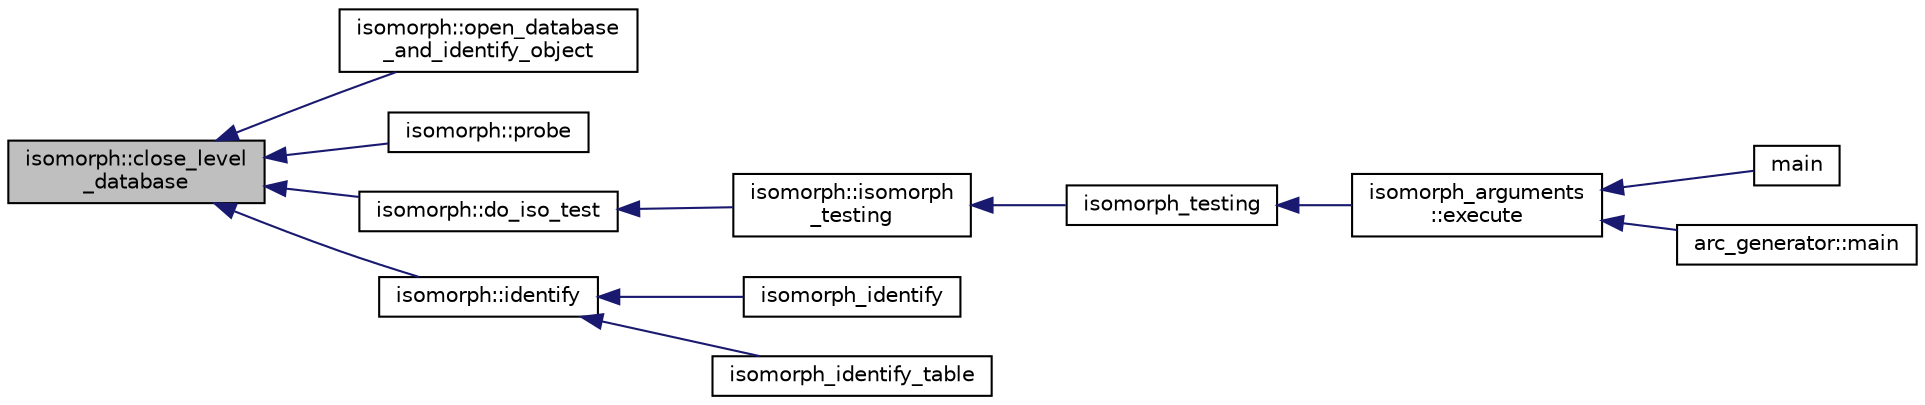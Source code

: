 digraph "isomorph::close_level_database"
{
  edge [fontname="Helvetica",fontsize="10",labelfontname="Helvetica",labelfontsize="10"];
  node [fontname="Helvetica",fontsize="10",shape=record];
  rankdir="LR";
  Node668 [label="isomorph::close_level\l_database",height=0.2,width=0.4,color="black", fillcolor="grey75", style="filled", fontcolor="black"];
  Node668 -> Node669 [dir="back",color="midnightblue",fontsize="10",style="solid",fontname="Helvetica"];
  Node669 [label="isomorph::open_database\l_and_identify_object",height=0.2,width=0.4,color="black", fillcolor="white", style="filled",URL="$d3/d5f/classisomorph.html#aa4e387f26f609fc9379d2e01f6cc27d0"];
  Node668 -> Node670 [dir="back",color="midnightblue",fontsize="10",style="solid",fontname="Helvetica"];
  Node670 [label="isomorph::probe",height=0.2,width=0.4,color="black", fillcolor="white", style="filled",URL="$d3/d5f/classisomorph.html#a9cb6fed7b6ac639d886b117a1f454441"];
  Node668 -> Node671 [dir="back",color="midnightblue",fontsize="10",style="solid",fontname="Helvetica"];
  Node671 [label="isomorph::do_iso_test",height=0.2,width=0.4,color="black", fillcolor="white", style="filled",URL="$d3/d5f/classisomorph.html#a51fc3bf5cc3a99282a489b2df37ee24e"];
  Node671 -> Node672 [dir="back",color="midnightblue",fontsize="10",style="solid",fontname="Helvetica"];
  Node672 [label="isomorph::isomorph\l_testing",height=0.2,width=0.4,color="black", fillcolor="white", style="filled",URL="$d3/d5f/classisomorph.html#ad7945ec94ba0ba16953482edfaa4da6e"];
  Node672 -> Node673 [dir="back",color="midnightblue",fontsize="10",style="solid",fontname="Helvetica"];
  Node673 [label="isomorph_testing",height=0.2,width=0.4,color="black", fillcolor="white", style="filled",URL="$d4/d7e/isomorph__global_8_c.html#a5a73cbe9f89c4727f086482ee2d238f9"];
  Node673 -> Node674 [dir="back",color="midnightblue",fontsize="10",style="solid",fontname="Helvetica"];
  Node674 [label="isomorph_arguments\l::execute",height=0.2,width=0.4,color="black", fillcolor="white", style="filled",URL="$d5/de4/classisomorph__arguments.html#aa85e472d14906abdd5672dc66027583e"];
  Node674 -> Node675 [dir="back",color="midnightblue",fontsize="10",style="solid",fontname="Helvetica"];
  Node675 [label="main",height=0.2,width=0.4,color="black", fillcolor="white", style="filled",URL="$d1/d5e/blt__main_8_c.html#a217dbf8b442f20279ea00b898af96f52"];
  Node674 -> Node676 [dir="back",color="midnightblue",fontsize="10",style="solid",fontname="Helvetica"];
  Node676 [label="arc_generator::main",height=0.2,width=0.4,color="black", fillcolor="white", style="filled",URL="$d4/d21/classarc__generator.html#ad80140b51b165dad1fe6ab232be7829a"];
  Node668 -> Node677 [dir="back",color="midnightblue",fontsize="10",style="solid",fontname="Helvetica"];
  Node677 [label="isomorph::identify",height=0.2,width=0.4,color="black", fillcolor="white", style="filled",URL="$d3/d5f/classisomorph.html#a78ecf843b9f6ca1cfd666e222edd90ae"];
  Node677 -> Node678 [dir="back",color="midnightblue",fontsize="10",style="solid",fontname="Helvetica"];
  Node678 [label="isomorph_identify",height=0.2,width=0.4,color="black", fillcolor="white", style="filled",URL="$d4/d7e/isomorph__global_8_c.html#aa0fe57c73d5668eee10a6022ada7f6a3"];
  Node677 -> Node679 [dir="back",color="midnightblue",fontsize="10",style="solid",fontname="Helvetica"];
  Node679 [label="isomorph_identify_table",height=0.2,width=0.4,color="black", fillcolor="white", style="filled",URL="$d4/d7e/isomorph__global_8_c.html#a9fd19ea945561cf2a6bb5c72dd4b1cb2"];
}
